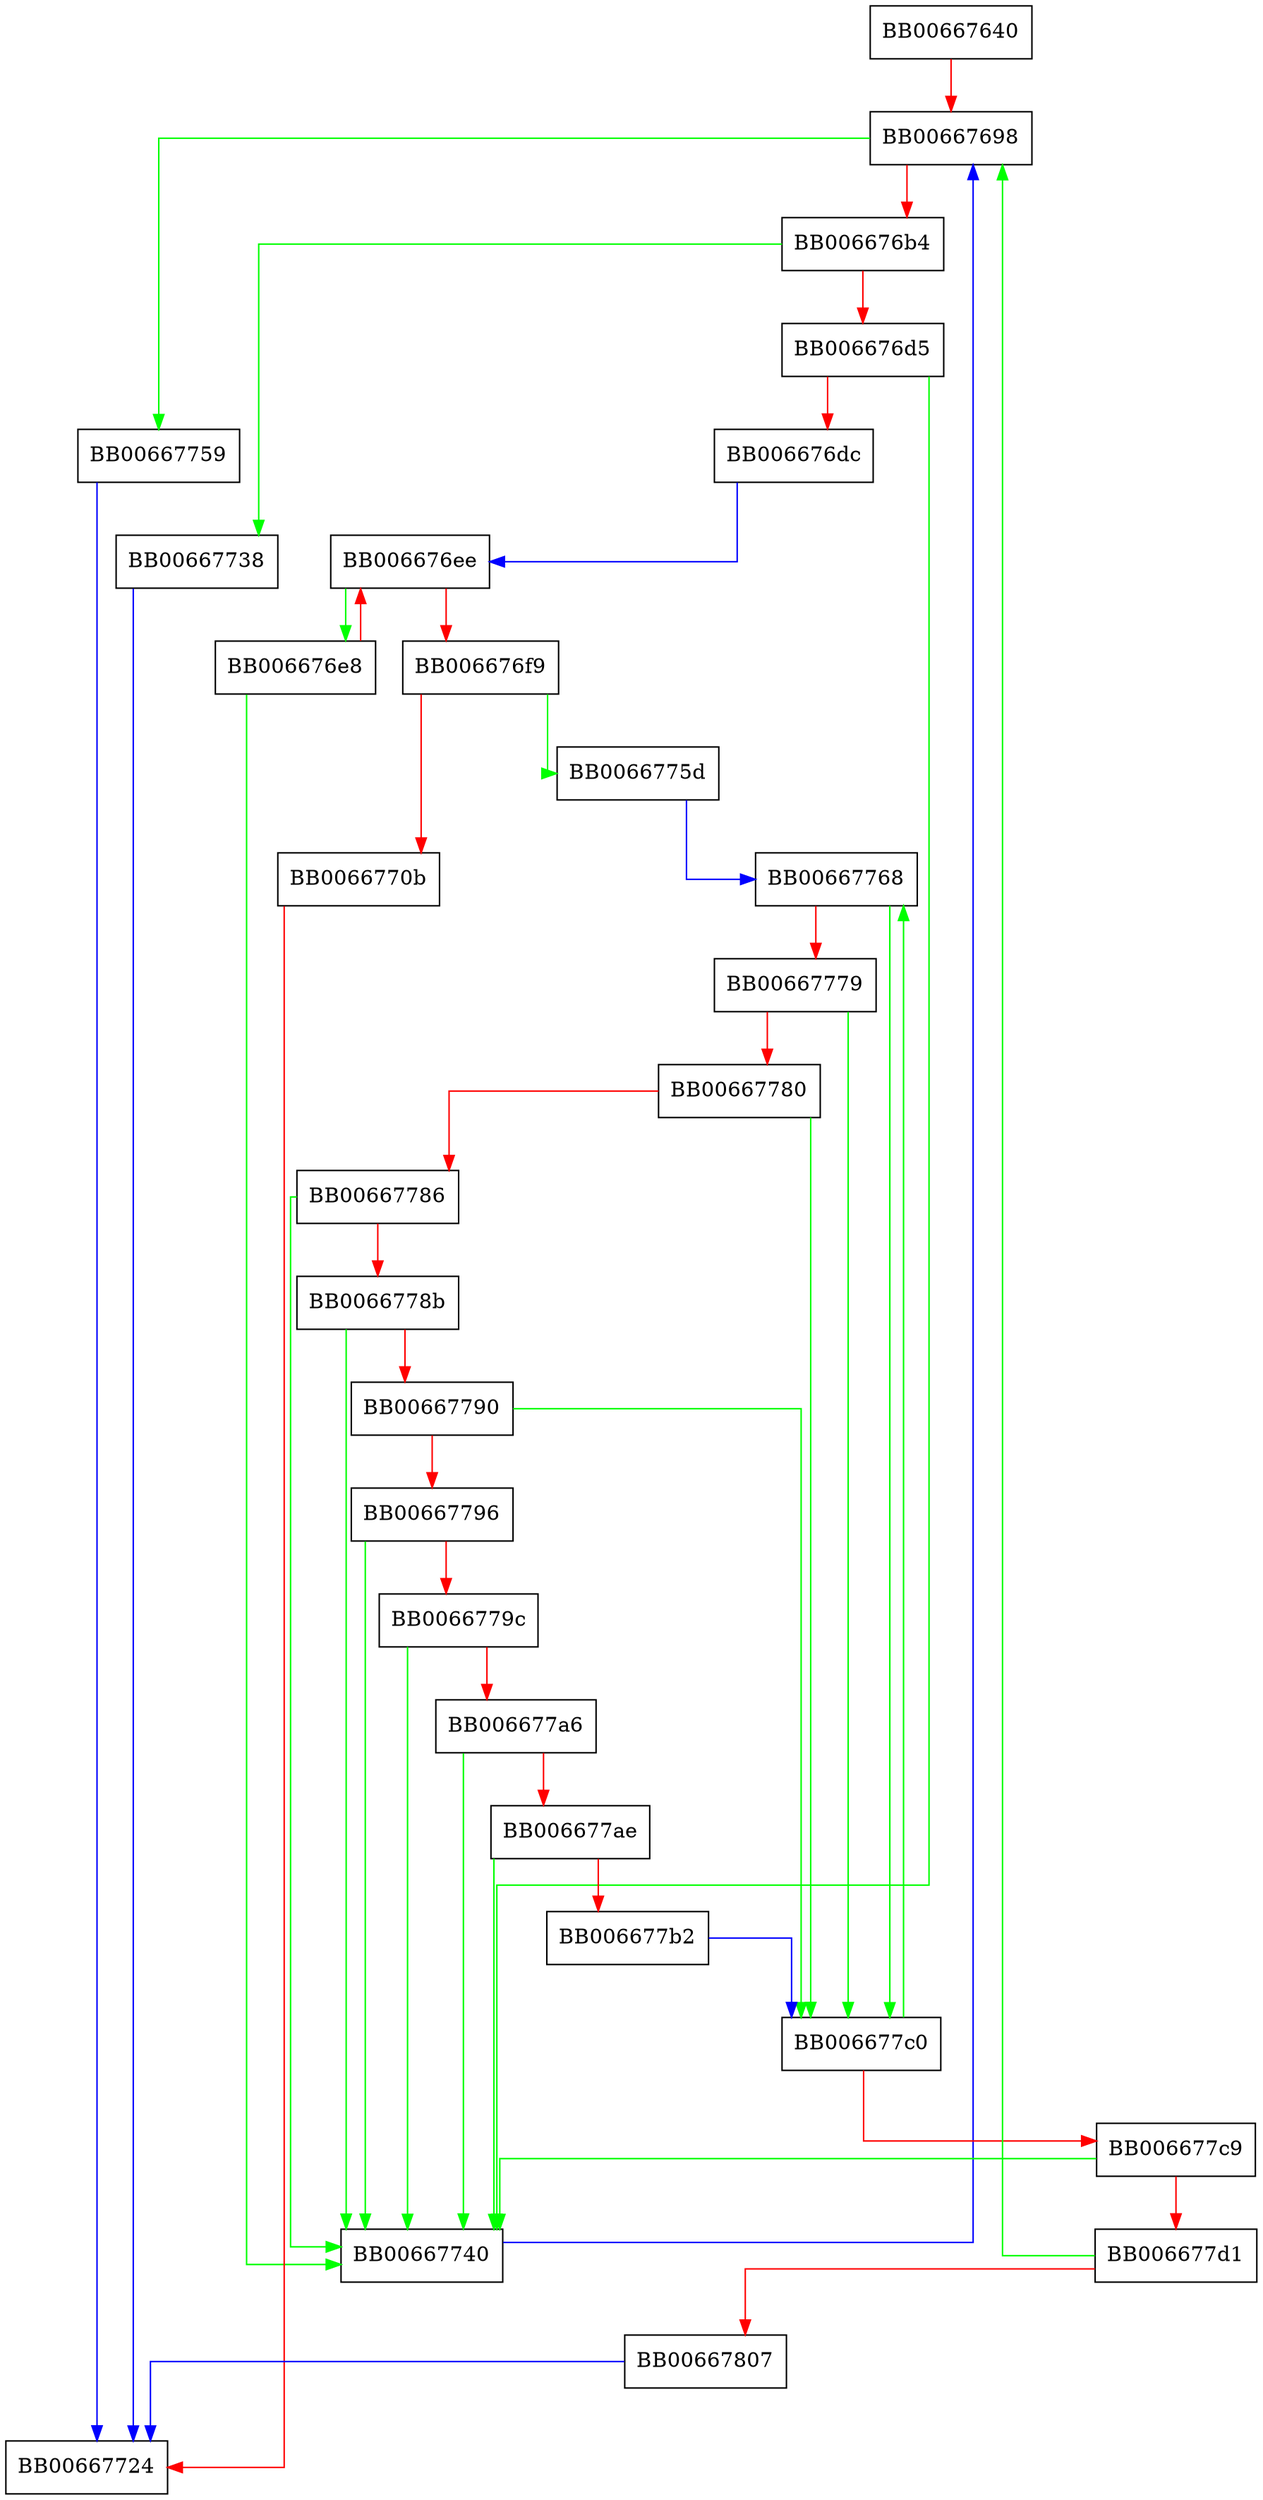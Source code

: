 digraph NAME_CONSTRAINTS_check_CN {
  node [shape="box"];
  graph [splines=ortho];
  BB00667640 -> BB00667698 [color="red"];
  BB00667698 -> BB00667759 [color="green"];
  BB00667698 -> BB006676b4 [color="red"];
  BB006676b4 -> BB00667738 [color="green"];
  BB006676b4 -> BB006676d5 [color="red"];
  BB006676d5 -> BB00667740 [color="green"];
  BB006676d5 -> BB006676dc [color="red"];
  BB006676dc -> BB006676ee [color="blue"];
  BB006676e8 -> BB00667740 [color="green"];
  BB006676e8 -> BB006676ee [color="red"];
  BB006676ee -> BB006676e8 [color="green"];
  BB006676ee -> BB006676f9 [color="red"];
  BB006676f9 -> BB0066775d [color="green"];
  BB006676f9 -> BB0066770b [color="red"];
  BB0066770b -> BB00667724 [color="red"];
  BB00667738 -> BB00667724 [color="blue"];
  BB00667740 -> BB00667698 [color="blue"];
  BB00667759 -> BB00667724 [color="blue"];
  BB0066775d -> BB00667768 [color="blue"];
  BB00667768 -> BB006677c0 [color="green"];
  BB00667768 -> BB00667779 [color="red"];
  BB00667779 -> BB006677c0 [color="green"];
  BB00667779 -> BB00667780 [color="red"];
  BB00667780 -> BB006677c0 [color="green"];
  BB00667780 -> BB00667786 [color="red"];
  BB00667786 -> BB00667740 [color="green"];
  BB00667786 -> BB0066778b [color="red"];
  BB0066778b -> BB00667740 [color="green"];
  BB0066778b -> BB00667790 [color="red"];
  BB00667790 -> BB006677c0 [color="green"];
  BB00667790 -> BB00667796 [color="red"];
  BB00667796 -> BB00667740 [color="green"];
  BB00667796 -> BB0066779c [color="red"];
  BB0066779c -> BB00667740 [color="green"];
  BB0066779c -> BB006677a6 [color="red"];
  BB006677a6 -> BB00667740 [color="green"];
  BB006677a6 -> BB006677ae [color="red"];
  BB006677ae -> BB00667740 [color="green"];
  BB006677ae -> BB006677b2 [color="red"];
  BB006677b2 -> BB006677c0 [color="blue"];
  BB006677c0 -> BB00667768 [color="green"];
  BB006677c0 -> BB006677c9 [color="red"];
  BB006677c9 -> BB00667740 [color="green"];
  BB006677c9 -> BB006677d1 [color="red"];
  BB006677d1 -> BB00667698 [color="green"];
  BB006677d1 -> BB00667807 [color="red"];
  BB00667807 -> BB00667724 [color="blue"];
}